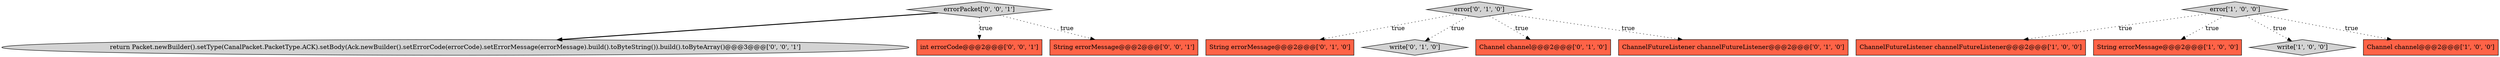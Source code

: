 digraph {
10 [style = filled, label = "return Packet.newBuilder().setType(CanalPacket.PacketType.ACK).setBody(Ack.newBuilder().setErrorCode(errorCode).setErrorMessage(errorMessage).build().toByteString()).build().toByteArray()@@@3@@@['0', '0', '1']", fillcolor = lightgray, shape = ellipse image = "AAA0AAABBB3BBB"];
6 [style = filled, label = "String errorMessage@@@2@@@['0', '1', '0']", fillcolor = tomato, shape = box image = "AAA0AAABBB2BBB"];
13 [style = filled, label = "int errorCode@@@2@@@['0', '0', '1']", fillcolor = tomato, shape = box image = "AAA0AAABBB3BBB"];
1 [style = filled, label = "ChannelFutureListener channelFutureListener@@@2@@@['1', '0', '0']", fillcolor = tomato, shape = box image = "AAA0AAABBB1BBB"];
3 [style = filled, label = "error['1', '0', '0']", fillcolor = lightgray, shape = diamond image = "AAA0AAABBB1BBB"];
2 [style = filled, label = "String errorMessage@@@2@@@['1', '0', '0']", fillcolor = tomato, shape = box image = "AAA0AAABBB1BBB"];
7 [style = filled, label = "error['0', '1', '0']", fillcolor = lightgray, shape = diamond image = "AAA0AAABBB2BBB"];
12 [style = filled, label = "errorPacket['0', '0', '1']", fillcolor = lightgray, shape = diamond image = "AAA0AAABBB3BBB"];
8 [style = filled, label = "write['0', '1', '0']", fillcolor = lightgray, shape = diamond image = "AAA0AAABBB2BBB"];
0 [style = filled, label = "write['1', '0', '0']", fillcolor = lightgray, shape = diamond image = "AAA0AAABBB1BBB"];
11 [style = filled, label = "String errorMessage@@@2@@@['0', '0', '1']", fillcolor = tomato, shape = box image = "AAA0AAABBB3BBB"];
4 [style = filled, label = "Channel channel@@@2@@@['1', '0', '0']", fillcolor = tomato, shape = box image = "AAA0AAABBB1BBB"];
5 [style = filled, label = "Channel channel@@@2@@@['0', '1', '0']", fillcolor = tomato, shape = box image = "AAA0AAABBB2BBB"];
9 [style = filled, label = "ChannelFutureListener channelFutureListener@@@2@@@['0', '1', '0']", fillcolor = tomato, shape = box image = "AAA0AAABBB2BBB"];
7->5 [style = dotted, label="true"];
3->4 [style = dotted, label="true"];
7->6 [style = dotted, label="true"];
12->13 [style = dotted, label="true"];
12->10 [style = bold, label=""];
7->9 [style = dotted, label="true"];
7->8 [style = dotted, label="true"];
3->1 [style = dotted, label="true"];
3->2 [style = dotted, label="true"];
3->0 [style = dotted, label="true"];
12->11 [style = dotted, label="true"];
}
